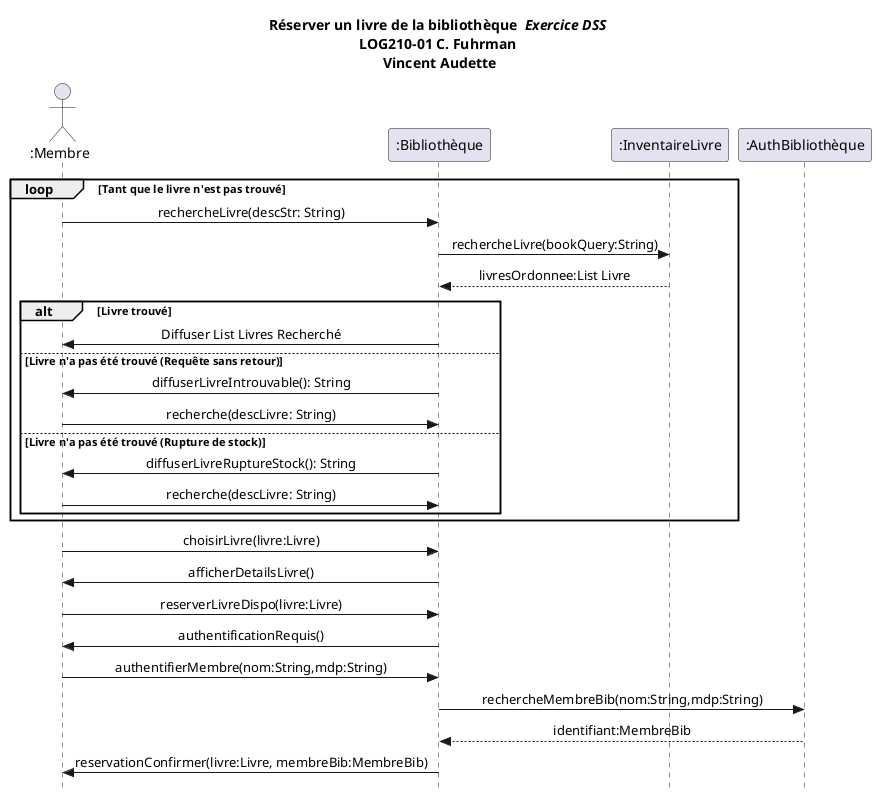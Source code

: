 @startuml
skinparam style strictuml
skinparam sequence {
    MessageAlign center
}
title Réserver un livre de la bibliothèque  <I>Exercice DSS</i>\nLOG210-01 C. Fuhrman\n Vincent Audette

actor ":Membre" as mb
participant ":Bibliothèque" as bt
participant ":InventaireLivre" as inv
participant ":AuthBibliothèque" as auth_bt

loop Tant que le livre n'est pas trouvé
mb -> bt : rechercheLivre(descStr: String)
bt -> inv : rechercheLivre(bookQuery:String)
bt <-- inv: livresOrdonnee:List Livre
alt Livre trouvé
    mb <- bt: Diffuser List Livres Recherché
else Livre n'a pas été trouvé (Requête sans retour)
    mb <- bt: diffuserLivreIntrouvable(): String
    mb -> bt : recherche(descLivre: String)
else Livre n'a pas été trouvé (Rupture de stock)
    mb <- bt: diffuserLivreRuptureStock(): String
    mb -> bt : recherche(descLivre: String)
end
end
mb -> bt: choisirLivre(livre:Livre)
mb <- bt: afficherDetailsLivre()
mb -> bt: reserverLivreDispo(livre:Livre)
mb <- bt: authentificationRequis()
mb -> bt: authentifierMembre(nom:String,mdp:String)
bt -> auth_bt: rechercheMembreBib(nom:String,mdp:String)
bt <-- auth_bt:identifiant:MembreBib
mb <- bt: reservationConfirmer(livre:Livre, membreBib:MembreBib)
@enduml
